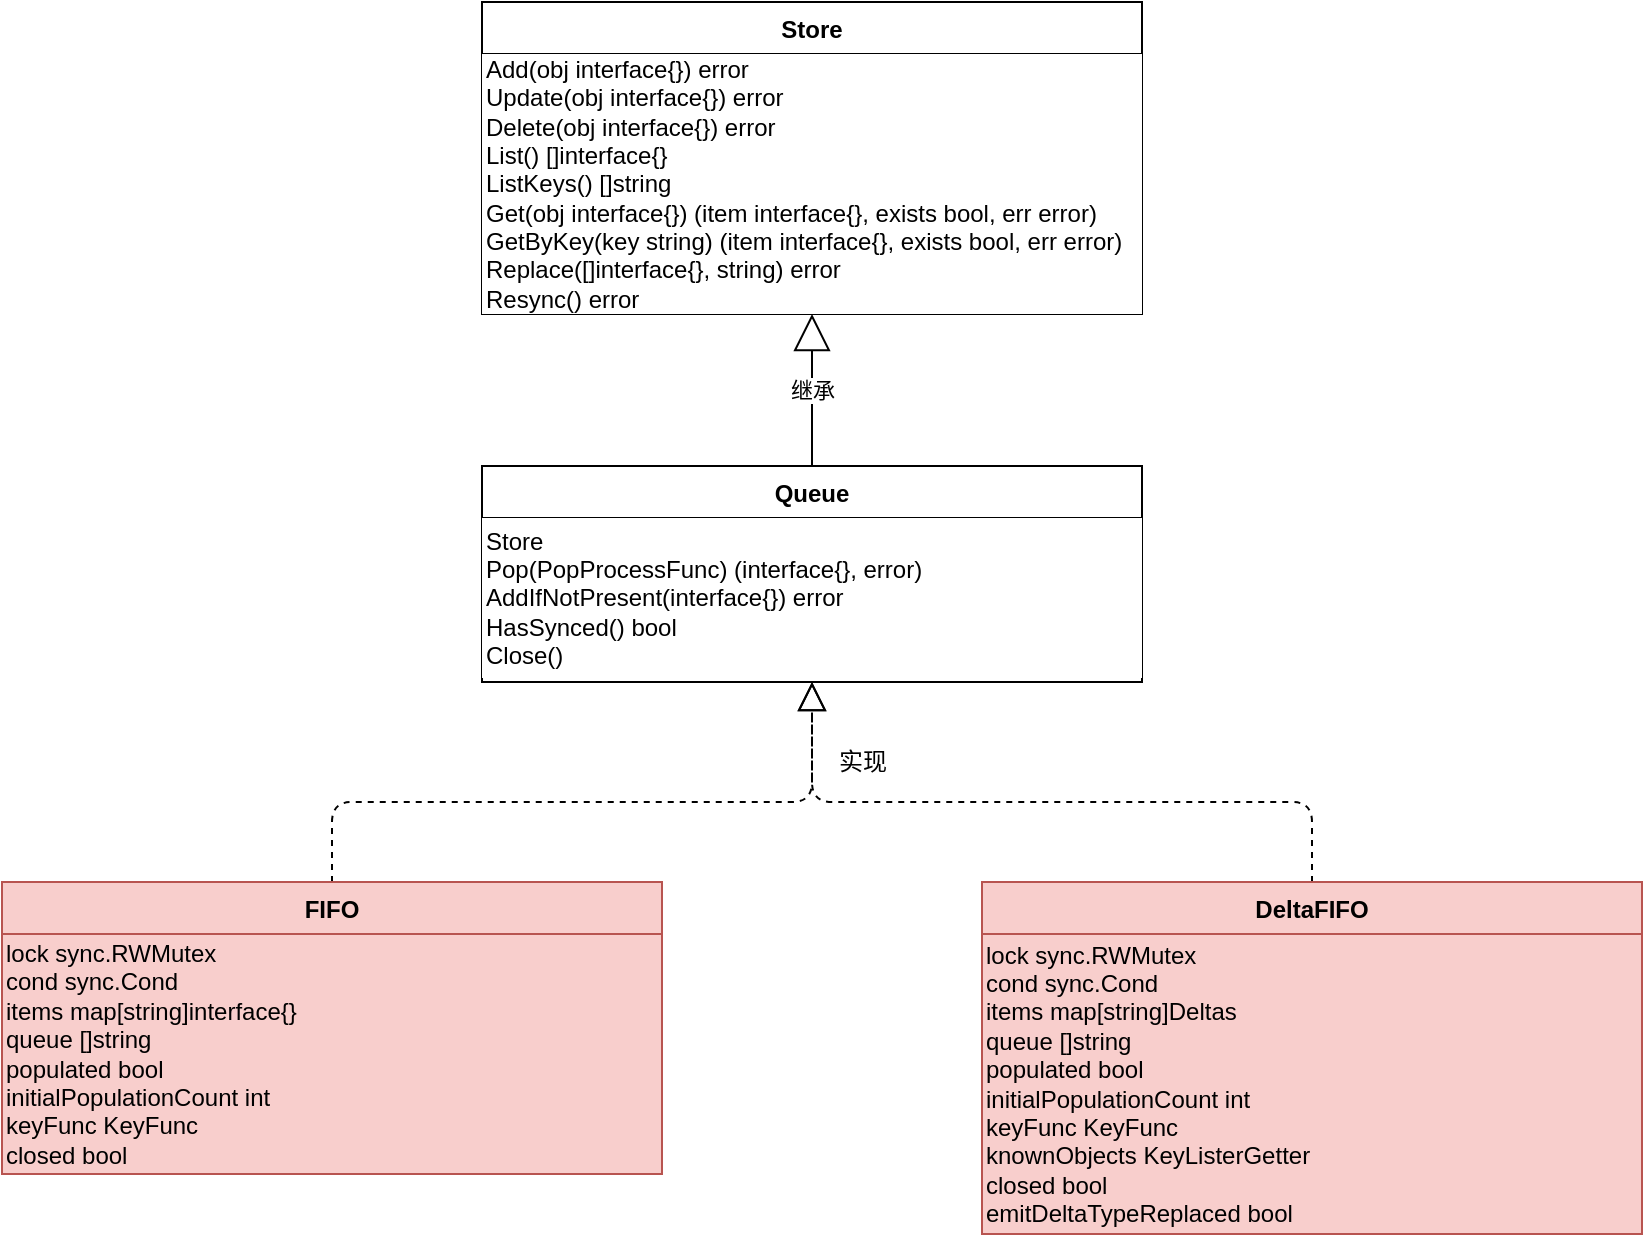 <mxfile version="14.7.1" type="github">
  <diagram id="FNB3wmjtFQzVyso7ZeL9" name="第 1 页">
    <mxGraphModel dx="1773" dy="556" grid="1" gridSize="10" guides="1" tooltips="1" connect="1" arrows="1" fold="1" page="1" pageScale="1" pageWidth="827" pageHeight="1169" math="0" shadow="0">
      <root>
        <mxCell id="0" />
        <mxCell id="1" parent="0" />
        <mxCell id="Y3a-TxTfUl-AmMKUH8Wi-1" value="Store" style="swimlane;fontStyle=1;align=center;verticalAlign=top;childLayout=stackLayout;horizontal=1;startSize=26;horizontalStack=0;resizeParent=1;resizeLast=0;collapsible=1;marginBottom=0;rounded=0;shadow=0;strokeWidth=1;" vertex="1" parent="1">
          <mxGeometry x="70" y="80" width="330" height="156" as="geometry">
            <mxRectangle x="230" y="140" width="160" height="26" as="alternateBounds" />
          </mxGeometry>
        </mxCell>
        <mxCell id="Y3a-TxTfUl-AmMKUH8Wi-2" value="&lt;div&gt;Add(obj interface{}) error&lt;/div&gt;&lt;div&gt;Update(obj interface{}) error&lt;/div&gt;&lt;div&gt;Delete(obj interface{}) error&lt;/div&gt;&lt;div&gt;List() []interface{}&lt;/div&gt;&lt;div&gt;ListKeys() []string&lt;/div&gt;&lt;div&gt;Get(obj interface{}) (item interface{}, exists bool, err error)&lt;/div&gt;&lt;div&gt;GetByKey(key string) (item interface{}, exists bool, err error)&lt;/div&gt;&lt;div&gt;Replace([]interface{}, string) error&lt;/div&gt;&lt;div&gt;Resync() error&lt;/div&gt;" style="text;html=1;align=left;verticalAlign=middle;resizable=0;points=[];autosize=1;fillColor=#FFFFFF;" vertex="1" parent="Y3a-TxTfUl-AmMKUH8Wi-1">
          <mxGeometry y="26" width="330" height="130" as="geometry" />
        </mxCell>
        <mxCell id="Y3a-TxTfUl-AmMKUH8Wi-3" value="继承" style="endArrow=block;endSize=16;endFill=0;html=1;exitX=0.5;exitY=0;exitDx=0;exitDy=0;entryX=0.5;entryY=1;entryDx=0;entryDy=0;" edge="1" parent="1">
          <mxGeometry width="160" relative="1" as="geometry">
            <mxPoint x="235" y="312" as="sourcePoint" />
            <mxPoint x="235" y="236" as="targetPoint" />
          </mxGeometry>
        </mxCell>
        <mxCell id="Y3a-TxTfUl-AmMKUH8Wi-4" value="Queue" style="swimlane;fontStyle=1;align=center;verticalAlign=top;childLayout=stackLayout;horizontal=1;startSize=26;horizontalStack=0;resizeParent=1;resizeLast=0;collapsible=1;marginBottom=0;rounded=0;shadow=0;strokeWidth=1;" vertex="1" parent="1">
          <mxGeometry x="70" y="312" width="330" height="108" as="geometry">
            <mxRectangle x="230" y="140" width="160" height="26" as="alternateBounds" />
          </mxGeometry>
        </mxCell>
        <mxCell id="Y3a-TxTfUl-AmMKUH8Wi-5" value="&lt;div&gt;Store&lt;/div&gt;&lt;div&gt;&lt;div&gt;Pop(PopProcessFunc) (interface{}, error)&lt;/div&gt;&lt;div&gt;AddIfNotPresent(interface{}) error&lt;/div&gt;&lt;div&gt;HasSynced() bool&lt;/div&gt;&lt;div&gt;Close()&lt;/div&gt;&lt;/div&gt;" style="text;html=1;align=left;verticalAlign=middle;resizable=0;points=[];autosize=1;fillColor=#ffffff;" vertex="1" parent="Y3a-TxTfUl-AmMKUH8Wi-4">
          <mxGeometry y="26" width="330" height="80" as="geometry" />
        </mxCell>
        <mxCell id="Y3a-TxTfUl-AmMKUH8Wi-6" value="" style="endArrow=block;dashed=1;endFill=0;endSize=12;html=1;exitX=0.5;exitY=0;exitDx=0;exitDy=0;entryX=0.5;entryY=1;entryDx=0;entryDy=0;" edge="1" parent="1" source="Y3a-TxTfUl-AmMKUH8Wi-8">
          <mxGeometry width="160" relative="1" as="geometry">
            <mxPoint x="235" y="496" as="sourcePoint" />
            <mxPoint x="235" y="420" as="targetPoint" />
            <Array as="points">
              <mxPoint x="-5" y="480" />
              <mxPoint x="235" y="480" />
            </Array>
          </mxGeometry>
        </mxCell>
        <mxCell id="Y3a-TxTfUl-AmMKUH8Wi-7" value="实现" style="text;html=1;align=center;verticalAlign=middle;resizable=0;points=[];autosize=1;" vertex="1" parent="1">
          <mxGeometry x="240" y="450" width="40" height="20" as="geometry" />
        </mxCell>
        <mxCell id="Y3a-TxTfUl-AmMKUH8Wi-8" value="FIFO" style="swimlane;fontStyle=1;align=center;verticalAlign=top;childLayout=stackLayout;horizontal=1;startSize=26;horizontalStack=0;resizeParent=1;resizeLast=0;collapsible=1;marginBottom=0;rounded=0;shadow=0;strokeWidth=1;fillColor=#f8cecc;strokeColor=#b85450;" vertex="1" parent="1">
          <mxGeometry x="-170" y="520" width="330" height="146" as="geometry">
            <mxRectangle x="230" y="140" width="160" height="26" as="alternateBounds" />
          </mxGeometry>
        </mxCell>
        <mxCell id="Y3a-TxTfUl-AmMKUH8Wi-9" value="&lt;div&gt;lock sync.RWMutex&lt;/div&gt;&lt;div&gt;cond sync.Cond&lt;/div&gt;&lt;div&gt;items map[string]interface{}&lt;/div&gt;&lt;div&gt;queue []string&lt;/div&gt;&lt;div&gt;populated bool&lt;/div&gt;&lt;div&gt;initialPopulationCount int&lt;/div&gt;&lt;div&gt;keyFunc KeyFunc&lt;/div&gt;&lt;div&gt;closed bool&lt;/div&gt;" style="text;html=1;align=left;verticalAlign=middle;resizable=0;points=[];autosize=1;fillColor=#f8cecc;strokeColor=#b85450;" vertex="1" parent="Y3a-TxTfUl-AmMKUH8Wi-8">
          <mxGeometry y="26" width="330" height="120" as="geometry" />
        </mxCell>
        <mxCell id="Y3a-TxTfUl-AmMKUH8Wi-10" value="" style="endArrow=block;dashed=1;endFill=0;endSize=12;html=1;entryX=0.5;entryY=1;entryDx=0;entryDy=0;exitX=0.5;exitY=0;exitDx=0;exitDy=0;" edge="1" parent="1" source="Y3a-TxTfUl-AmMKUH8Wi-11">
          <mxGeometry width="160" relative="1" as="geometry">
            <mxPoint x="410" y="540" as="sourcePoint" />
            <mxPoint x="235" y="420" as="targetPoint" />
            <Array as="points">
              <mxPoint x="485" y="480" />
              <mxPoint x="235" y="480" />
            </Array>
          </mxGeometry>
        </mxCell>
        <mxCell id="Y3a-TxTfUl-AmMKUH8Wi-11" value="DeltaFIFO" style="swimlane;fontStyle=1;align=center;verticalAlign=top;childLayout=stackLayout;horizontal=1;startSize=26;horizontalStack=0;resizeParent=1;resizeLast=0;collapsible=1;marginBottom=0;rounded=0;shadow=0;strokeWidth=1;fillColor=#f8cecc;strokeColor=#b85450;" vertex="1" parent="1">
          <mxGeometry x="320" y="520" width="330" height="176" as="geometry">
            <mxRectangle x="230" y="140" width="160" height="26" as="alternateBounds" />
          </mxGeometry>
        </mxCell>
        <mxCell id="Y3a-TxTfUl-AmMKUH8Wi-12" value="&lt;div&gt;lock sync.RWMutex&lt;/div&gt;&lt;div&gt;cond sync.Cond&lt;/div&gt;&lt;div&gt;items map[string]Deltas&lt;/div&gt;&lt;div&gt;queue []string&lt;/div&gt;&lt;div&gt;populated bool&lt;/div&gt;&lt;div&gt;initialPopulationCount int&lt;/div&gt;&lt;div&gt;keyFunc KeyFunc&lt;/div&gt;&lt;div&gt;knownObjects KeyListerGetter&lt;/div&gt;&lt;div&gt;closed bool&lt;/div&gt;&lt;div&gt;emitDeltaTypeReplaced bool&lt;/div&gt;" style="text;html=1;align=left;verticalAlign=middle;resizable=0;points=[];autosize=1;fillColor=#f8cecc;strokeColor=#b85450;" vertex="1" parent="Y3a-TxTfUl-AmMKUH8Wi-11">
          <mxGeometry y="26" width="330" height="150" as="geometry" />
        </mxCell>
      </root>
    </mxGraphModel>
  </diagram>
</mxfile>
